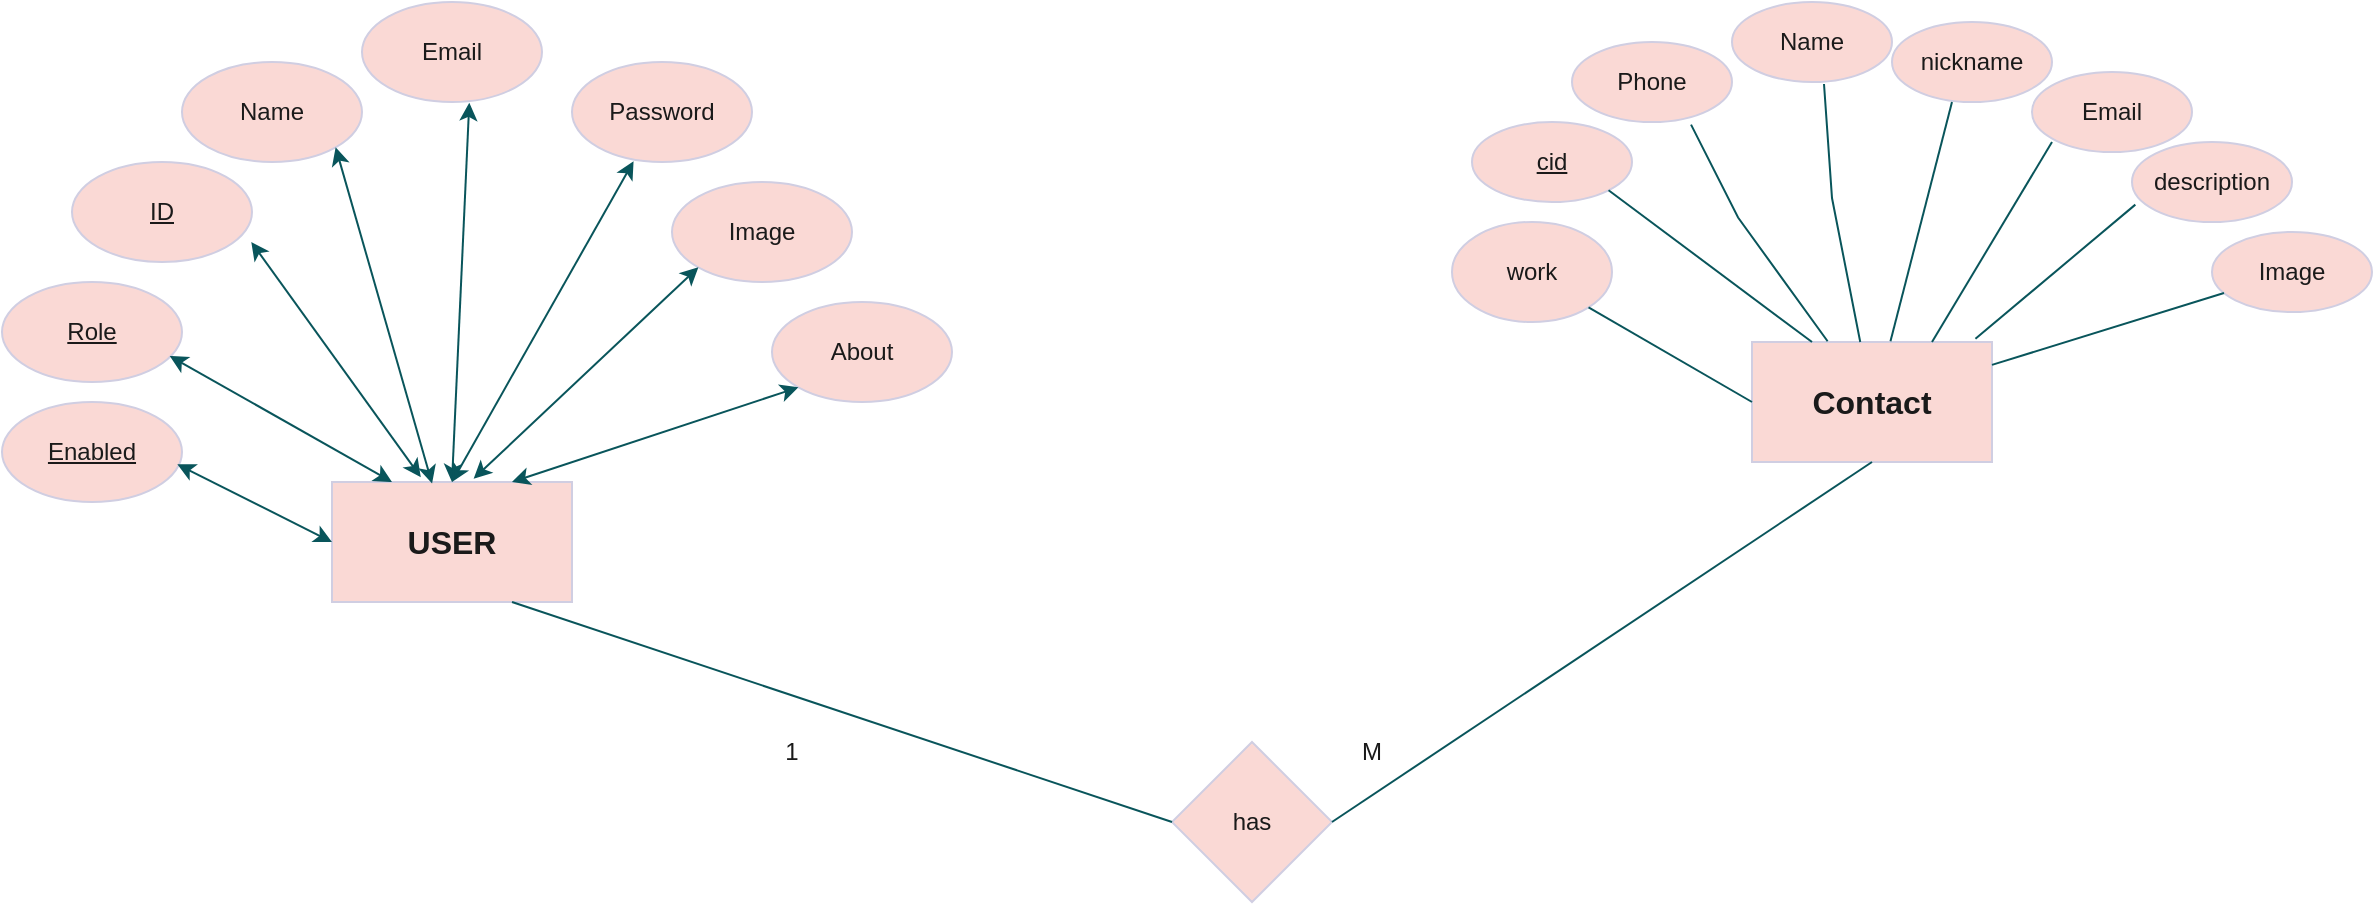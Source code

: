 <mxfile version="22.1.5" type="device">
  <diagram name="Page-1" id="I0LELEPfp_jSpg959ud2">
    <mxGraphModel dx="1313" dy="688" grid="1" gridSize="10" guides="1" tooltips="1" connect="1" arrows="1" fold="1" page="1" pageScale="1" pageWidth="850" pageHeight="1100" math="0" shadow="0">
      <root>
        <mxCell id="0" />
        <mxCell id="1" parent="0" />
        <mxCell id="WpxPtaeJXDi3s43FhTQI-2" value="&lt;b style=&quot;font-size: 16px;&quot;&gt;USER&lt;/b&gt;" style="rounded=0;whiteSpace=wrap;html=1;fontSize=16;labelBackgroundColor=none;fillColor=#FAD9D5;strokeColor=#D0CEE2;fontColor=#1A1A1A;" vertex="1" parent="1">
          <mxGeometry x="390" y="360" width="120" height="60" as="geometry" />
        </mxCell>
        <mxCell id="WpxPtaeJXDi3s43FhTQI-3" value="&lt;u&gt;ID&lt;/u&gt;" style="ellipse;whiteSpace=wrap;html=1;rounded=0;labelBackgroundColor=none;fillColor=#FAD9D5;strokeColor=#D0CEE2;fontColor=#1A1A1A;" vertex="1" parent="1">
          <mxGeometry x="260" y="200" width="90" height="50" as="geometry" />
        </mxCell>
        <mxCell id="WpxPtaeJXDi3s43FhTQI-4" value="Name" style="ellipse;whiteSpace=wrap;html=1;rounded=0;labelBackgroundColor=none;fillColor=#FAD9D5;strokeColor=#D0CEE2;fontColor=#1A1A1A;" vertex="1" parent="1">
          <mxGeometry x="315" y="150" width="90" height="50" as="geometry" />
        </mxCell>
        <mxCell id="WpxPtaeJXDi3s43FhTQI-5" value="Email" style="ellipse;whiteSpace=wrap;html=1;rounded=0;labelBackgroundColor=none;fillColor=#FAD9D5;strokeColor=#D0CEE2;fontColor=#1A1A1A;" vertex="1" parent="1">
          <mxGeometry x="405" y="120" width="90" height="50" as="geometry" />
        </mxCell>
        <mxCell id="WpxPtaeJXDi3s43FhTQI-6" value="Password" style="ellipse;whiteSpace=wrap;html=1;rounded=0;labelBackgroundColor=none;fillColor=#FAD9D5;strokeColor=#D0CEE2;fontColor=#1A1A1A;" vertex="1" parent="1">
          <mxGeometry x="510" y="150" width="90" height="50" as="geometry" />
        </mxCell>
        <mxCell id="WpxPtaeJXDi3s43FhTQI-7" value="Image" style="ellipse;whiteSpace=wrap;html=1;rounded=0;labelBackgroundColor=none;fillColor=#FAD9D5;strokeColor=#D0CEE2;fontColor=#1A1A1A;" vertex="1" parent="1">
          <mxGeometry x="560" y="210" width="90" height="50" as="geometry" />
        </mxCell>
        <mxCell id="WpxPtaeJXDi3s43FhTQI-8" value="About" style="ellipse;whiteSpace=wrap;html=1;rounded=0;labelBackgroundColor=none;fillColor=#FAD9D5;strokeColor=#D0CEE2;fontColor=#1A1A1A;" vertex="1" parent="1">
          <mxGeometry x="610" y="270" width="90" height="50" as="geometry" />
        </mxCell>
        <mxCell id="WpxPtaeJXDi3s43FhTQI-9" value="&lt;u&gt;Role&lt;/u&gt;" style="ellipse;whiteSpace=wrap;html=1;rounded=0;labelBackgroundColor=none;fillColor=#FAD9D5;strokeColor=#D0CEE2;fontColor=#1A1A1A;" vertex="1" parent="1">
          <mxGeometry x="225" y="260" width="90" height="50" as="geometry" />
        </mxCell>
        <mxCell id="WpxPtaeJXDi3s43FhTQI-10" value="&lt;u&gt;Enabled&lt;/u&gt;" style="ellipse;whiteSpace=wrap;html=1;rounded=0;labelBackgroundColor=none;fillColor=#FAD9D5;strokeColor=#D0CEE2;fontColor=#1A1A1A;" vertex="1" parent="1">
          <mxGeometry x="225" y="320" width="90" height="50" as="geometry" />
        </mxCell>
        <mxCell id="WpxPtaeJXDi3s43FhTQI-12" value="" style="endArrow=classic;startArrow=classic;html=1;rounded=0;entryX=0.596;entryY=1.008;entryDx=0;entryDy=0;entryPerimeter=0;exitX=0.5;exitY=0;exitDx=0;exitDy=0;labelBackgroundColor=none;fontColor=default;strokeColor=#09555B;" edge="1" parent="1" source="WpxPtaeJXDi3s43FhTQI-2" target="WpxPtaeJXDi3s43FhTQI-5">
          <mxGeometry width="50" height="50" relative="1" as="geometry">
            <mxPoint x="430" y="330" as="sourcePoint" />
            <mxPoint x="410" y="210" as="targetPoint" />
          </mxGeometry>
        </mxCell>
        <mxCell id="WpxPtaeJXDi3s43FhTQI-13" value="" style="endArrow=classic;startArrow=classic;html=1;rounded=0;entryX=1;entryY=1;entryDx=0;entryDy=0;exitX=0.417;exitY=0.013;exitDx=0;exitDy=0;exitPerimeter=0;labelBackgroundColor=none;fontColor=default;strokeColor=#09555B;" edge="1" parent="1" source="WpxPtaeJXDi3s43FhTQI-2" target="WpxPtaeJXDi3s43FhTQI-4">
          <mxGeometry width="50" height="50" relative="1" as="geometry">
            <mxPoint x="406" y="340" as="sourcePoint" />
            <mxPoint x="390" y="190" as="targetPoint" />
          </mxGeometry>
        </mxCell>
        <mxCell id="WpxPtaeJXDi3s43FhTQI-14" value="" style="endArrow=classic;startArrow=classic;html=1;rounded=0;entryX=0.996;entryY=0.8;entryDx=0;entryDy=0;entryPerimeter=0;exitX=0.37;exitY=-0.04;exitDx=0;exitDy=0;exitPerimeter=0;labelBackgroundColor=none;fontColor=default;strokeColor=#09555B;" edge="1" parent="1" source="WpxPtaeJXDi3s43FhTQI-2" target="WpxPtaeJXDi3s43FhTQI-3">
          <mxGeometry width="50" height="50" relative="1" as="geometry">
            <mxPoint x="413" y="358" as="sourcePoint" />
            <mxPoint x="350" y="230" as="targetPoint" />
          </mxGeometry>
        </mxCell>
        <mxCell id="WpxPtaeJXDi3s43FhTQI-15" value="" style="endArrow=classic;startArrow=classic;html=1;rounded=0;entryX=0.932;entryY=0.74;entryDx=0;entryDy=0;entryPerimeter=0;exitX=0.25;exitY=0;exitDx=0;exitDy=0;labelBackgroundColor=none;fontColor=default;strokeColor=#09555B;" edge="1" parent="1" source="WpxPtaeJXDi3s43FhTQI-2" target="WpxPtaeJXDi3s43FhTQI-9">
          <mxGeometry width="50" height="50" relative="1" as="geometry">
            <mxPoint x="404" y="370" as="sourcePoint" />
            <mxPoint x="320" y="292" as="targetPoint" />
          </mxGeometry>
        </mxCell>
        <mxCell id="WpxPtaeJXDi3s43FhTQI-16" value="" style="endArrow=classic;startArrow=classic;html=1;rounded=0;entryX=0.974;entryY=0.623;entryDx=0;entryDy=0;entryPerimeter=0;exitX=0;exitY=0.5;exitDx=0;exitDy=0;labelBackgroundColor=none;fontColor=default;strokeColor=#09555B;" edge="1" parent="1" source="WpxPtaeJXDi3s43FhTQI-2" target="WpxPtaeJXDi3s43FhTQI-10">
          <mxGeometry width="50" height="50" relative="1" as="geometry">
            <mxPoint x="430" y="379" as="sourcePoint" />
            <mxPoint x="330" y="341" as="targetPoint" />
          </mxGeometry>
        </mxCell>
        <mxCell id="WpxPtaeJXDi3s43FhTQI-17" value="" style="endArrow=classic;startArrow=classic;html=1;rounded=0;entryX=0.342;entryY=0.992;entryDx=0;entryDy=0;entryPerimeter=0;exitX=0.5;exitY=0;exitDx=0;exitDy=0;labelBackgroundColor=none;fontColor=default;strokeColor=#09555B;" edge="1" parent="1" source="WpxPtaeJXDi3s43FhTQI-2" target="WpxPtaeJXDi3s43FhTQI-6">
          <mxGeometry width="50" height="50" relative="1" as="geometry">
            <mxPoint x="450" y="330" as="sourcePoint" />
            <mxPoint x="444" y="190" as="targetPoint" />
          </mxGeometry>
        </mxCell>
        <mxCell id="WpxPtaeJXDi3s43FhTQI-18" value="" style="endArrow=classic;startArrow=classic;html=1;rounded=0;entryX=0;entryY=1;entryDx=0;entryDy=0;exitX=0.59;exitY=-0.027;exitDx=0;exitDy=0;exitPerimeter=0;labelBackgroundColor=none;fontColor=default;strokeColor=#09555B;" edge="1" parent="1" source="WpxPtaeJXDi3s43FhTQI-2" target="WpxPtaeJXDi3s43FhTQI-7">
          <mxGeometry width="50" height="50" relative="1" as="geometry">
            <mxPoint x="460" y="340" as="sourcePoint" />
            <mxPoint x="511" y="210" as="targetPoint" />
          </mxGeometry>
        </mxCell>
        <mxCell id="WpxPtaeJXDi3s43FhTQI-19" value="" style="endArrow=classic;startArrow=classic;html=1;rounded=0;entryX=0;entryY=1;entryDx=0;entryDy=0;exitX=0.75;exitY=0;exitDx=0;exitDy=0;labelBackgroundColor=none;fontColor=default;strokeColor=#09555B;" edge="1" parent="1" source="WpxPtaeJXDi3s43FhTQI-2" target="WpxPtaeJXDi3s43FhTQI-8">
          <mxGeometry width="50" height="50" relative="1" as="geometry">
            <mxPoint x="471" y="338" as="sourcePoint" />
            <mxPoint x="543" y="253" as="targetPoint" />
          </mxGeometry>
        </mxCell>
        <mxCell id="WpxPtaeJXDi3s43FhTQI-20" value="&lt;b style=&quot;font-size: 16px;&quot;&gt;Contact&lt;/b&gt;" style="rounded=0;whiteSpace=wrap;html=1;fontSize=16;labelBackgroundColor=none;fillColor=#FAD9D5;strokeColor=#D0CEE2;fontColor=#1A1A1A;" vertex="1" parent="1">
          <mxGeometry x="1100" y="290" width="120" height="60" as="geometry" />
        </mxCell>
        <mxCell id="WpxPtaeJXDi3s43FhTQI-119" value="Phone" style="ellipse;whiteSpace=wrap;html=1;rounded=0;labelBackgroundColor=none;fillColor=#FAD9D5;strokeColor=#D0CEE2;fontColor=#1A1A1A;" vertex="1" parent="1">
          <mxGeometry x="1010" y="140" width="80" height="40" as="geometry" />
        </mxCell>
        <mxCell id="WpxPtaeJXDi3s43FhTQI-120" value="&lt;u&gt;cid&lt;/u&gt;" style="ellipse;whiteSpace=wrap;html=1;rounded=0;labelBackgroundColor=none;fillColor=#FAD9D5;strokeColor=#D0CEE2;fontColor=#1A1A1A;" vertex="1" parent="1">
          <mxGeometry x="960" y="180" width="80" height="40" as="geometry" />
        </mxCell>
        <mxCell id="WpxPtaeJXDi3s43FhTQI-121" value="Name" style="ellipse;whiteSpace=wrap;html=1;rounded=0;labelBackgroundColor=none;fillColor=#FAD9D5;strokeColor=#D0CEE2;fontColor=#1A1A1A;" vertex="1" parent="1">
          <mxGeometry x="1090" y="120" width="80" height="40" as="geometry" />
        </mxCell>
        <mxCell id="WpxPtaeJXDi3s43FhTQI-122" value="nickname" style="ellipse;whiteSpace=wrap;html=1;rounded=0;labelBackgroundColor=none;fillColor=#FAD9D5;strokeColor=#D0CEE2;fontColor=#1A1A1A;" vertex="1" parent="1">
          <mxGeometry x="1170" y="130" width="80" height="40" as="geometry" />
        </mxCell>
        <mxCell id="WpxPtaeJXDi3s43FhTQI-123" value="Email" style="ellipse;whiteSpace=wrap;html=1;rounded=0;labelBackgroundColor=none;fillColor=#FAD9D5;strokeColor=#D0CEE2;fontColor=#1A1A1A;" vertex="1" parent="1">
          <mxGeometry x="1240" y="155" width="80" height="40" as="geometry" />
        </mxCell>
        <mxCell id="WpxPtaeJXDi3s43FhTQI-124" value="description" style="ellipse;whiteSpace=wrap;html=1;rounded=0;labelBackgroundColor=none;fillColor=#FAD9D5;strokeColor=#D0CEE2;fontColor=#1A1A1A;" vertex="1" parent="1">
          <mxGeometry x="1290" y="190" width="80" height="40" as="geometry" />
        </mxCell>
        <mxCell id="WpxPtaeJXDi3s43FhTQI-125" value="Image" style="ellipse;whiteSpace=wrap;html=1;rounded=0;labelBackgroundColor=none;fillColor=#FAD9D5;strokeColor=#D0CEE2;fontColor=#1A1A1A;" vertex="1" parent="1">
          <mxGeometry x="1330" y="235" width="80" height="40" as="geometry" />
        </mxCell>
        <mxCell id="WpxPtaeJXDi3s43FhTQI-126" value="" style="endArrow=none;html=1;rounded=0;entryX=0.744;entryY=1.033;entryDx=0;entryDy=0;entryPerimeter=0;exitX=0.315;exitY=-0.006;exitDx=0;exitDy=0;exitPerimeter=0;labelBackgroundColor=none;fontColor=default;strokeColor=#09555B;" edge="1" parent="1" source="WpxPtaeJXDi3s43FhTQI-20" target="WpxPtaeJXDi3s43FhTQI-119">
          <mxGeometry width="50" height="50" relative="1" as="geometry">
            <mxPoint x="1117.52" y="295.54" as="sourcePoint" />
            <mxPoint x="1080.0" y="170" as="targetPoint" />
            <Array as="points">
              <mxPoint x="1093.04" y="227.76" />
            </Array>
          </mxGeometry>
        </mxCell>
        <mxCell id="WpxPtaeJXDi3s43FhTQI-127" value="" style="endArrow=none;html=1;rounded=0;entryX=0.337;entryY=1.056;entryDx=0;entryDy=0;entryPerimeter=0;exitX=0.577;exitY=-0.006;exitDx=0;exitDy=0;exitPerimeter=0;labelBackgroundColor=none;fontColor=default;strokeColor=#09555B;" edge="1" parent="1" source="WpxPtaeJXDi3s43FhTQI-20">
          <mxGeometry width="50" height="50" relative="1" as="geometry">
            <mxPoint x="1237" y="296" as="sourcePoint" />
            <mxPoint x="1200" y="170" as="targetPoint" />
            <Array as="points" />
          </mxGeometry>
        </mxCell>
        <mxCell id="WpxPtaeJXDi3s43FhTQI-128" value="" style="endArrow=none;html=1;rounded=0;entryX=0.337;entryY=1.056;entryDx=0;entryDy=0;entryPerimeter=0;exitX=0.75;exitY=0;exitDx=0;exitDy=0;labelBackgroundColor=none;fontColor=default;strokeColor=#09555B;" edge="1" parent="1" source="WpxPtaeJXDi3s43FhTQI-20">
          <mxGeometry width="50" height="50" relative="1" as="geometry">
            <mxPoint x="1227" y="306" as="sourcePoint" />
            <mxPoint x="1250" y="190" as="targetPoint" />
            <Array as="points" />
          </mxGeometry>
        </mxCell>
        <mxCell id="WpxPtaeJXDi3s43FhTQI-129" value="" style="endArrow=none;html=1;rounded=0;entryX=0.021;entryY=0.783;entryDx=0;entryDy=0;entryPerimeter=0;exitX=0.931;exitY=-0.027;exitDx=0;exitDy=0;exitPerimeter=0;labelBackgroundColor=none;fontColor=default;strokeColor=#09555B;" edge="1" parent="1" source="WpxPtaeJXDi3s43FhTQI-20" target="WpxPtaeJXDi3s43FhTQI-124">
          <mxGeometry width="50" height="50" relative="1" as="geometry">
            <mxPoint x="1208" y="296" as="sourcePoint" />
            <mxPoint x="1260" y="200" as="targetPoint" />
            <Array as="points" />
          </mxGeometry>
        </mxCell>
        <mxCell id="WpxPtaeJXDi3s43FhTQI-130" value="" style="endArrow=none;html=1;rounded=0;labelBackgroundColor=none;fontColor=default;strokeColor=#09555B;" edge="1" parent="1" source="WpxPtaeJXDi3s43FhTQI-20" target="WpxPtaeJXDi3s43FhTQI-125">
          <mxGeometry width="50" height="50" relative="1" as="geometry">
            <mxPoint x="1222" y="298" as="sourcePoint" />
            <mxPoint x="1302" y="231" as="targetPoint" />
            <Array as="points" />
          </mxGeometry>
        </mxCell>
        <mxCell id="WpxPtaeJXDi3s43FhTQI-131" value="" style="endArrow=none;html=1;rounded=0;entryX=0.575;entryY=1.025;entryDx=0;entryDy=0;entryPerimeter=0;labelBackgroundColor=none;fontColor=default;strokeColor=#09555B;" edge="1" parent="1" source="WpxPtaeJXDi3s43FhTQI-20" target="WpxPtaeJXDi3s43FhTQI-121">
          <mxGeometry width="50" height="50" relative="1" as="geometry">
            <mxPoint x="1164" y="286" as="sourcePoint" />
            <mxPoint x="1127" y="160" as="targetPoint" />
            <Array as="points">
              <mxPoint x="1140" y="218" />
            </Array>
          </mxGeometry>
        </mxCell>
        <mxCell id="WpxPtaeJXDi3s43FhTQI-132" value="" style="endArrow=none;html=1;rounded=0;entryX=1;entryY=1;entryDx=0;entryDy=0;exitX=0.25;exitY=0;exitDx=0;exitDy=0;labelBackgroundColor=none;fontColor=default;strokeColor=#09555B;" edge="1" parent="1" source="WpxPtaeJXDi3s43FhTQI-20" target="WpxPtaeJXDi3s43FhTQI-120">
          <mxGeometry width="50" height="50" relative="1" as="geometry">
            <mxPoint x="1148" y="300" as="sourcePoint" />
            <mxPoint x="1080" y="191" as="targetPoint" />
            <Array as="points" />
          </mxGeometry>
        </mxCell>
        <mxCell id="WpxPtaeJXDi3s43FhTQI-133" value="work" style="ellipse;whiteSpace=wrap;html=1;rounded=0;labelBackgroundColor=none;fillColor=#FAD9D5;strokeColor=#D0CEE2;fontColor=#1A1A1A;" vertex="1" parent="1">
          <mxGeometry x="950" y="230" width="80" height="50" as="geometry" />
        </mxCell>
        <mxCell id="WpxPtaeJXDi3s43FhTQI-134" value="" style="endArrow=none;html=1;rounded=0;entryX=1;entryY=1;entryDx=0;entryDy=0;exitX=0;exitY=0.5;exitDx=0;exitDy=0;labelBackgroundColor=none;fontColor=default;strokeColor=#09555B;" edge="1" parent="1" source="WpxPtaeJXDi3s43FhTQI-20" target="WpxPtaeJXDi3s43FhTQI-133">
          <mxGeometry width="50" height="50" relative="1" as="geometry">
            <mxPoint x="1122" y="346" as="sourcePoint" />
            <mxPoint x="1020" y="270" as="targetPoint" />
            <Array as="points" />
          </mxGeometry>
        </mxCell>
        <mxCell id="WpxPtaeJXDi3s43FhTQI-135" value="has" style="rhombus;whiteSpace=wrap;html=1;rounded=0;labelBackgroundColor=none;fillColor=#FAD9D5;strokeColor=#D0CEE2;fontColor=#1A1A1A;" vertex="1" parent="1">
          <mxGeometry x="810" y="490" width="80" height="80" as="geometry" />
        </mxCell>
        <mxCell id="WpxPtaeJXDi3s43FhTQI-136" value="" style="endArrow=none;html=1;rounded=0;entryX=0.75;entryY=1;entryDx=0;entryDy=0;exitX=0;exitY=0.5;exitDx=0;exitDy=0;labelBackgroundColor=none;fontColor=default;strokeColor=#09555B;" edge="1" parent="1" source="WpxPtaeJXDi3s43FhTQI-135" target="WpxPtaeJXDi3s43FhTQI-2">
          <mxGeometry width="50" height="50" relative="1" as="geometry">
            <mxPoint x="760" y="470" as="sourcePoint" />
            <mxPoint x="810" y="420" as="targetPoint" />
          </mxGeometry>
        </mxCell>
        <mxCell id="WpxPtaeJXDi3s43FhTQI-137" value="" style="endArrow=none;html=1;rounded=0;entryX=0.5;entryY=1;entryDx=0;entryDy=0;exitX=1;exitY=0.5;exitDx=0;exitDy=0;labelBackgroundColor=none;fontColor=default;strokeColor=#09555B;" edge="1" parent="1" source="WpxPtaeJXDi3s43FhTQI-135" target="WpxPtaeJXDi3s43FhTQI-20">
          <mxGeometry width="50" height="50" relative="1" as="geometry">
            <mxPoint x="820" y="540" as="sourcePoint" />
            <mxPoint x="490" y="430" as="targetPoint" />
          </mxGeometry>
        </mxCell>
        <mxCell id="WpxPtaeJXDi3s43FhTQI-138" value="1" style="text;html=1;strokeColor=none;fillColor=none;align=center;verticalAlign=middle;whiteSpace=wrap;rounded=0;labelBackgroundColor=none;fontColor=#1A1A1A;" vertex="1" parent="1">
          <mxGeometry x="590" y="480" width="60" height="30" as="geometry" />
        </mxCell>
        <mxCell id="WpxPtaeJXDi3s43FhTQI-139" value="M" style="text;html=1;strokeColor=none;fillColor=none;align=center;verticalAlign=middle;whiteSpace=wrap;rounded=0;labelBackgroundColor=none;fontColor=#1A1A1A;" vertex="1" parent="1">
          <mxGeometry x="880" y="480" width="60" height="30" as="geometry" />
        </mxCell>
      </root>
    </mxGraphModel>
  </diagram>
</mxfile>

